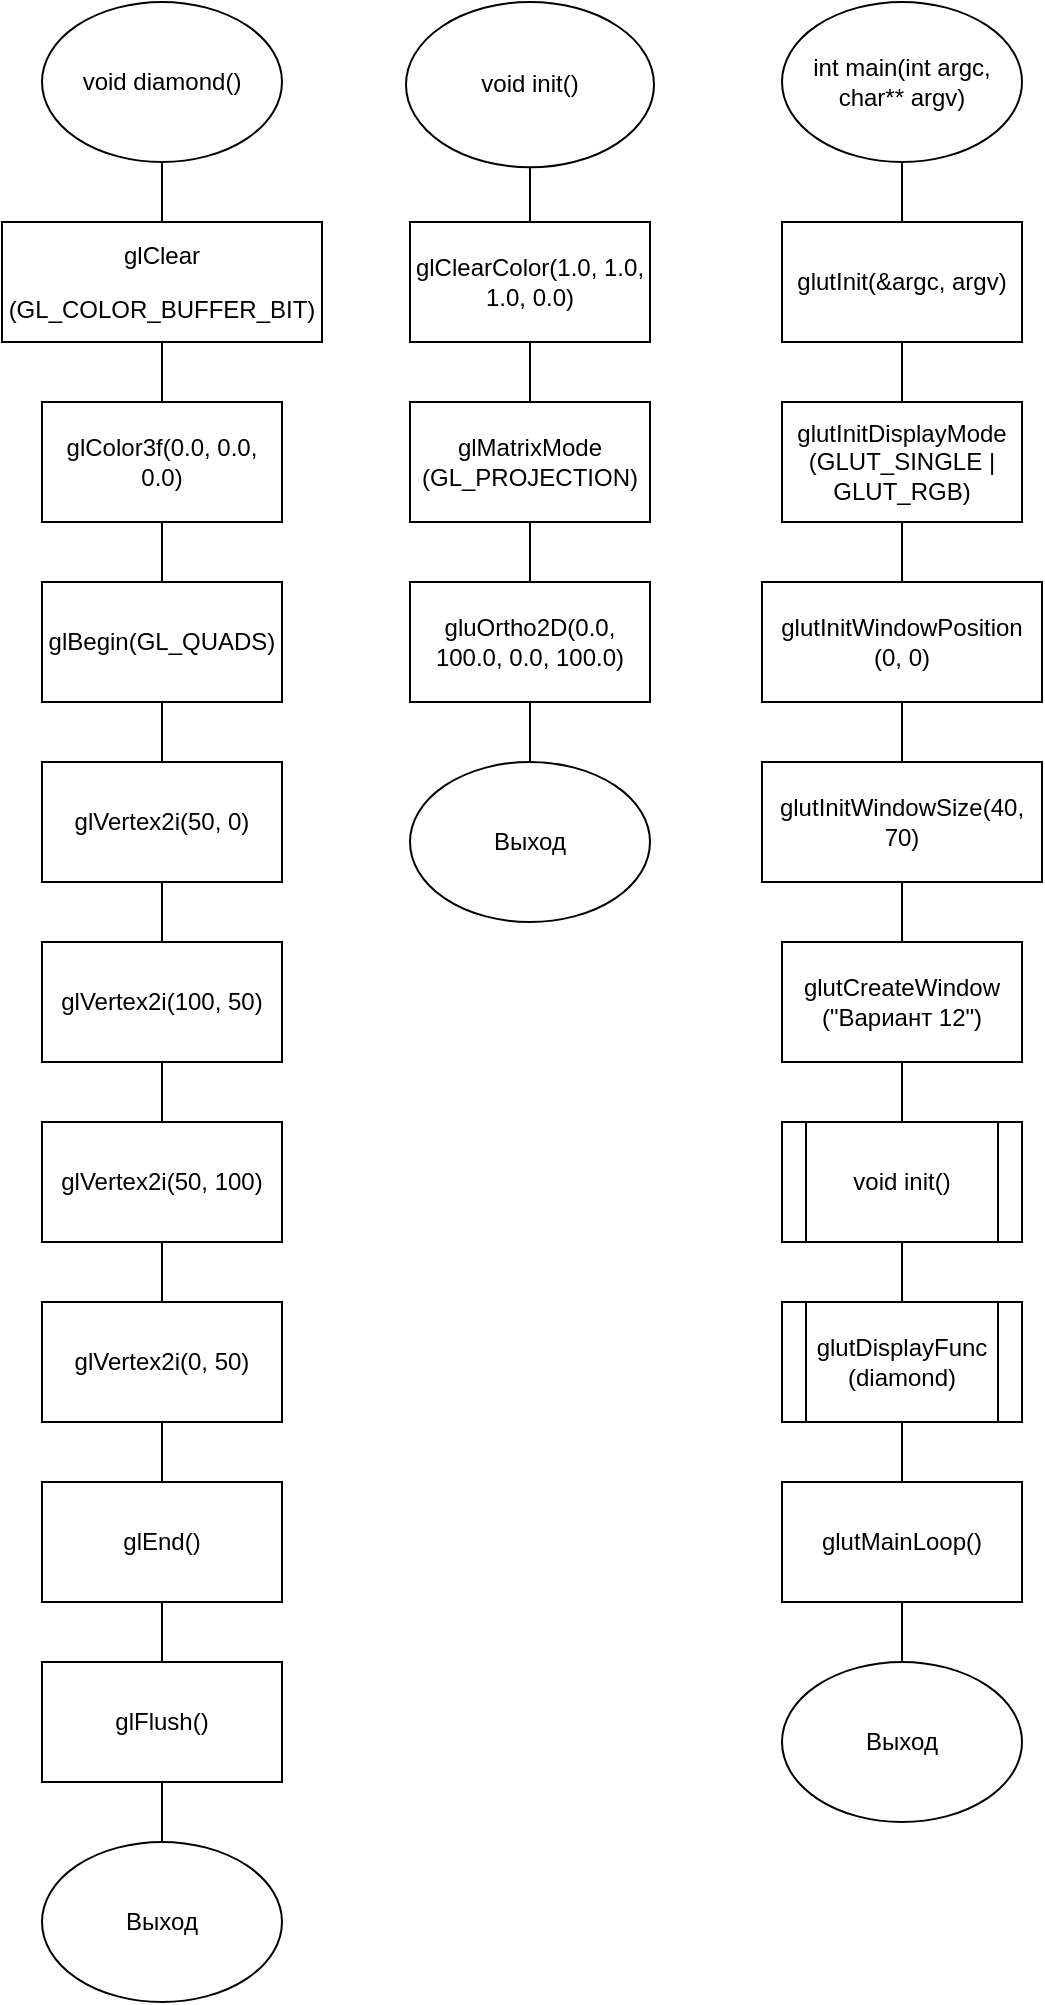 <mxfile version="14.4.2" type="github">
  <diagram id="L9yfEgyofHLYhI9cg3Kn" name="Page-1">
    <mxGraphModel dx="1178" dy="652" grid="1" gridSize="10" guides="1" tooltips="1" connect="1" arrows="1" fold="1" page="1" pageScale="1" pageWidth="827" pageHeight="1169" math="0" shadow="0">
      <root>
        <mxCell id="0" />
        <mxCell id="1" parent="0" />
        <mxCell id="ThbEsooNjrUReJghIwgG-32" value="" style="rounded=0;orthogonalLoop=1;jettySize=auto;html=1;edgeStyle=orthogonalEdgeStyle;endArrow=none;endFill=0;" edge="1" parent="1" source="ThbEsooNjrUReJghIwgG-1" target="ThbEsooNjrUReJghIwgG-5">
          <mxGeometry relative="1" as="geometry" />
        </mxCell>
        <mxCell id="ThbEsooNjrUReJghIwgG-1" value="void diamond()" style="ellipse;whiteSpace=wrap;html=1;" vertex="1" parent="1">
          <mxGeometry x="170" y="40" width="120" height="80" as="geometry" />
        </mxCell>
        <mxCell id="ThbEsooNjrUReJghIwgG-50" style="edgeStyle=orthogonalEdgeStyle;rounded=0;orthogonalLoop=1;jettySize=auto;html=1;exitX=0.5;exitY=1;exitDx=0;exitDy=0;endArrow=none;endFill=0;entryX=0.5;entryY=0;entryDx=0;entryDy=0;" edge="1" parent="1" source="ThbEsooNjrUReJghIwgG-2">
          <mxGeometry relative="1" as="geometry">
            <mxPoint x="414" y="420" as="targetPoint" />
          </mxGeometry>
        </mxCell>
        <mxCell id="ThbEsooNjrUReJghIwgG-2" value="void init()" style="ellipse;whiteSpace=wrap;html=1;align=center;labelPosition=center;verticalLabelPosition=middle;verticalAlign=middle;" vertex="1" parent="1">
          <mxGeometry x="352" y="40" width="124" height="82.67" as="geometry" />
        </mxCell>
        <mxCell id="ThbEsooNjrUReJghIwgG-53" style="edgeStyle=orthogonalEdgeStyle;rounded=0;orthogonalLoop=1;jettySize=auto;html=1;exitX=0.5;exitY=1;exitDx=0;exitDy=0;endArrow=none;endFill=0;" edge="1" parent="1" source="ThbEsooNjrUReJghIwgG-3">
          <mxGeometry relative="1" as="geometry">
            <mxPoint x="600" y="870" as="targetPoint" />
          </mxGeometry>
        </mxCell>
        <mxCell id="ThbEsooNjrUReJghIwgG-3" value="int main(int argc, char** argv)" style="ellipse;whiteSpace=wrap;html=1;" vertex="1" parent="1">
          <mxGeometry x="540" y="40" width="120" height="80" as="geometry" />
        </mxCell>
        <mxCell id="ThbEsooNjrUReJghIwgG-33" value="" style="rounded=0;orthogonalLoop=1;jettySize=auto;html=1;edgeStyle=orthogonalEdgeStyle;endArrow=none;endFill=0;" edge="1" parent="1" source="ThbEsooNjrUReJghIwgG-5" target="ThbEsooNjrUReJghIwgG-6">
          <mxGeometry relative="1" as="geometry" />
        </mxCell>
        <mxCell id="ThbEsooNjrUReJghIwgG-5" value="&lt;div&gt;&lt;p&gt;glClear&lt;/p&gt;&lt;p&gt;(GL_COLOR_BUFFER_BIT)&lt;/p&gt;&lt;/div&gt;" style="rounded=0;whiteSpace=wrap;html=1;align=center;" vertex="1" parent="1">
          <mxGeometry x="150" y="150" width="160" height="60" as="geometry" />
        </mxCell>
        <mxCell id="ThbEsooNjrUReJghIwgG-34" value="" style="rounded=0;orthogonalLoop=1;jettySize=auto;html=1;edgeStyle=orthogonalEdgeStyle;endArrow=none;endFill=0;" edge="1" parent="1" source="ThbEsooNjrUReJghIwgG-6" target="ThbEsooNjrUReJghIwgG-7">
          <mxGeometry relative="1" as="geometry" />
        </mxCell>
        <mxCell id="ThbEsooNjrUReJghIwgG-6" value="glColor3f(0.0, 0.0, 0.0)" style="rounded=0;whiteSpace=wrap;html=1;" vertex="1" parent="1">
          <mxGeometry x="170" y="240" width="120" height="60" as="geometry" />
        </mxCell>
        <mxCell id="ThbEsooNjrUReJghIwgG-35" value="" style="rounded=0;orthogonalLoop=1;jettySize=auto;html=1;edgeStyle=orthogonalEdgeStyle;endArrow=none;endFill=0;" edge="1" parent="1" source="ThbEsooNjrUReJghIwgG-7" target="ThbEsooNjrUReJghIwgG-8">
          <mxGeometry relative="1" as="geometry" />
        </mxCell>
        <mxCell id="ThbEsooNjrUReJghIwgG-7" value="glBegin(GL_QUADS)" style="rounded=0;whiteSpace=wrap;html=1;" vertex="1" parent="1">
          <mxGeometry x="170" y="330" width="120" height="60" as="geometry" />
        </mxCell>
        <mxCell id="ThbEsooNjrUReJghIwgG-36" value="" style="rounded=0;orthogonalLoop=1;jettySize=auto;html=1;edgeStyle=orthogonalEdgeStyle;endArrow=none;endFill=0;" edge="1" parent="1" source="ThbEsooNjrUReJghIwgG-8" target="ThbEsooNjrUReJghIwgG-9">
          <mxGeometry relative="1" as="geometry" />
        </mxCell>
        <mxCell id="ThbEsooNjrUReJghIwgG-8" value="glVertex2i(50, 0)" style="rounded=0;whiteSpace=wrap;html=1;" vertex="1" parent="1">
          <mxGeometry x="170" y="420" width="120" height="60" as="geometry" />
        </mxCell>
        <mxCell id="ThbEsooNjrUReJghIwgG-37" value="" style="rounded=0;orthogonalLoop=1;jettySize=auto;html=1;edgeStyle=orthogonalEdgeStyle;endArrow=none;endFill=0;" edge="1" parent="1" source="ThbEsooNjrUReJghIwgG-9" target="ThbEsooNjrUReJghIwgG-10">
          <mxGeometry relative="1" as="geometry" />
        </mxCell>
        <mxCell id="ThbEsooNjrUReJghIwgG-9" value="glVertex2i(100, 50)" style="rounded=0;whiteSpace=wrap;html=1;" vertex="1" parent="1">
          <mxGeometry x="170" y="510" width="120" height="60" as="geometry" />
        </mxCell>
        <mxCell id="ThbEsooNjrUReJghIwgG-38" value="" style="rounded=0;orthogonalLoop=1;jettySize=auto;html=1;edgeStyle=orthogonalEdgeStyle;endArrow=none;endFill=0;" edge="1" parent="1" source="ThbEsooNjrUReJghIwgG-10" target="ThbEsooNjrUReJghIwgG-11">
          <mxGeometry relative="1" as="geometry" />
        </mxCell>
        <mxCell id="ThbEsooNjrUReJghIwgG-10" value="glVertex2i(50, 100)" style="rounded=0;whiteSpace=wrap;html=1;" vertex="1" parent="1">
          <mxGeometry x="170" y="600" width="120" height="60" as="geometry" />
        </mxCell>
        <mxCell id="ThbEsooNjrUReJghIwgG-39" value="" style="rounded=0;orthogonalLoop=1;jettySize=auto;html=1;edgeStyle=orthogonalEdgeStyle;endArrow=none;endFill=0;" edge="1" parent="1" source="ThbEsooNjrUReJghIwgG-11" target="ThbEsooNjrUReJghIwgG-12">
          <mxGeometry relative="1" as="geometry" />
        </mxCell>
        <mxCell id="ThbEsooNjrUReJghIwgG-11" value="glVertex2i(0, 50)" style="rounded=0;whiteSpace=wrap;html=1;" vertex="1" parent="1">
          <mxGeometry x="170" y="690" width="120" height="60" as="geometry" />
        </mxCell>
        <mxCell id="ThbEsooNjrUReJghIwgG-40" value="" style="rounded=0;orthogonalLoop=1;jettySize=auto;html=1;edgeStyle=orthogonalEdgeStyle;endArrow=none;endFill=0;" edge="1" parent="1" source="ThbEsooNjrUReJghIwgG-12" target="ThbEsooNjrUReJghIwgG-13">
          <mxGeometry relative="1" as="geometry" />
        </mxCell>
        <mxCell id="ThbEsooNjrUReJghIwgG-12" value="glEnd()" style="rounded=0;whiteSpace=wrap;html=1;" vertex="1" parent="1">
          <mxGeometry x="170" y="780" width="120" height="60" as="geometry" />
        </mxCell>
        <mxCell id="ThbEsooNjrUReJghIwgG-59" value="" style="edgeStyle=orthogonalEdgeStyle;rounded=0;orthogonalLoop=1;jettySize=auto;html=1;endArrow=none;endFill=0;exitX=0.5;exitY=0;exitDx=0;exitDy=0;" edge="1" parent="1" source="ThbEsooNjrUReJghIwgG-58" target="ThbEsooNjrUReJghIwgG-12">
          <mxGeometry relative="1" as="geometry" />
        </mxCell>
        <mxCell id="ThbEsooNjrUReJghIwgG-13" value="glFlush()" style="rounded=0;whiteSpace=wrap;html=1;" vertex="1" parent="1">
          <mxGeometry x="170" y="870" width="120" height="60" as="geometry" />
        </mxCell>
        <mxCell id="ThbEsooNjrUReJghIwgG-14" value="glClearColor(1.0, 1.0, 1.0, 0.0)" style="rounded=0;whiteSpace=wrap;html=1;" vertex="1" parent="1">
          <mxGeometry x="354" y="150" width="120" height="60" as="geometry" />
        </mxCell>
        <mxCell id="ThbEsooNjrUReJghIwgG-15" value="&lt;div&gt;glMatrixMode&lt;/div&gt;&lt;div&gt;(GL_PROJECTION)&lt;/div&gt;" style="rounded=0;whiteSpace=wrap;html=1;" vertex="1" parent="1">
          <mxGeometry x="354" y="240" width="120" height="60" as="geometry" />
        </mxCell>
        <mxCell id="ThbEsooNjrUReJghIwgG-60" value="" style="edgeStyle=orthogonalEdgeStyle;rounded=0;orthogonalLoop=1;jettySize=auto;html=1;endArrow=none;endFill=0;" edge="1" parent="1" source="ThbEsooNjrUReJghIwgG-16" target="ThbEsooNjrUReJghIwgG-15">
          <mxGeometry relative="1" as="geometry" />
        </mxCell>
        <mxCell id="ThbEsooNjrUReJghIwgG-16" value="gluOrtho2D(0.0, 100.0, 0.0, 100.0)" style="rounded=0;whiteSpace=wrap;html=1;" vertex="1" parent="1">
          <mxGeometry x="354" y="330" width="120" height="60" as="geometry" />
        </mxCell>
        <mxCell id="ThbEsooNjrUReJghIwgG-23" value="glutInit(&amp;argc, argv)" style="rounded=0;whiteSpace=wrap;html=1;" vertex="1" parent="1">
          <mxGeometry x="540" y="150" width="120" height="60" as="geometry" />
        </mxCell>
        <mxCell id="ThbEsooNjrUReJghIwgG-24" value="&lt;div&gt;glutInitDisplayMode&lt;/div&gt;&lt;div&gt;(GLUT_SINGLE | GLUT_RGB)&lt;/div&gt;" style="rounded=0;whiteSpace=wrap;html=1;" vertex="1" parent="1">
          <mxGeometry x="540" y="240" width="120" height="60" as="geometry" />
        </mxCell>
        <mxCell id="ThbEsooNjrUReJghIwgG-25" value="glutInitWindowPosition (0, 0)" style="rounded=0;whiteSpace=wrap;html=1;" vertex="1" parent="1">
          <mxGeometry x="530" y="330" width="140" height="60" as="geometry" />
        </mxCell>
        <mxCell id="ThbEsooNjrUReJghIwgG-26" value="glutInitWindowSize(40, 70)" style="rounded=0;whiteSpace=wrap;html=1;" vertex="1" parent="1">
          <mxGeometry x="530" y="420" width="140" height="60" as="geometry" />
        </mxCell>
        <mxCell id="ThbEsooNjrUReJghIwgG-27" value="glutCreateWindow (&quot;Вариант 12&quot;)" style="rounded=0;whiteSpace=wrap;html=1;" vertex="1" parent="1">
          <mxGeometry x="540" y="510" width="120" height="60" as="geometry" />
        </mxCell>
        <mxCell id="ThbEsooNjrUReJghIwgG-30" value="glutMainLoop()" style="rounded=0;whiteSpace=wrap;html=1;" vertex="1" parent="1">
          <mxGeometry x="540" y="780" width="120" height="60" as="geometry" />
        </mxCell>
        <mxCell id="ThbEsooNjrUReJghIwgG-54" value="void init()" style="shape=process;whiteSpace=wrap;html=1;backgroundOutline=1;align=center;" vertex="1" parent="1">
          <mxGeometry x="540" y="600" width="120" height="60" as="geometry" />
        </mxCell>
        <mxCell id="ThbEsooNjrUReJghIwgG-55" value="&lt;div&gt;glutDisplayFunc&lt;/div&gt;&lt;div&gt;(diamond)&lt;/div&gt;" style="shape=process;whiteSpace=wrap;html=1;backgroundOutline=1;align=center;" vertex="1" parent="1">
          <mxGeometry x="540" y="690" width="120" height="60" as="geometry" />
        </mxCell>
        <mxCell id="ThbEsooNjrUReJghIwgG-58" value="&lt;div&gt;Выход&lt;/div&gt;" style="ellipse;whiteSpace=wrap;html=1;align=center;" vertex="1" parent="1">
          <mxGeometry x="170" y="960" width="120" height="80" as="geometry" />
        </mxCell>
        <mxCell id="ThbEsooNjrUReJghIwgG-61" value="&lt;div&gt;Выход&lt;/div&gt;" style="ellipse;whiteSpace=wrap;html=1;align=center;" vertex="1" parent="1">
          <mxGeometry x="354" y="420" width="120" height="80" as="geometry" />
        </mxCell>
        <mxCell id="ThbEsooNjrUReJghIwgG-62" value="&lt;div&gt;Выход&lt;/div&gt;" style="ellipse;whiteSpace=wrap;html=1;align=center;" vertex="1" parent="1">
          <mxGeometry x="540" y="870" width="120" height="80" as="geometry" />
        </mxCell>
      </root>
    </mxGraphModel>
  </diagram>
</mxfile>
